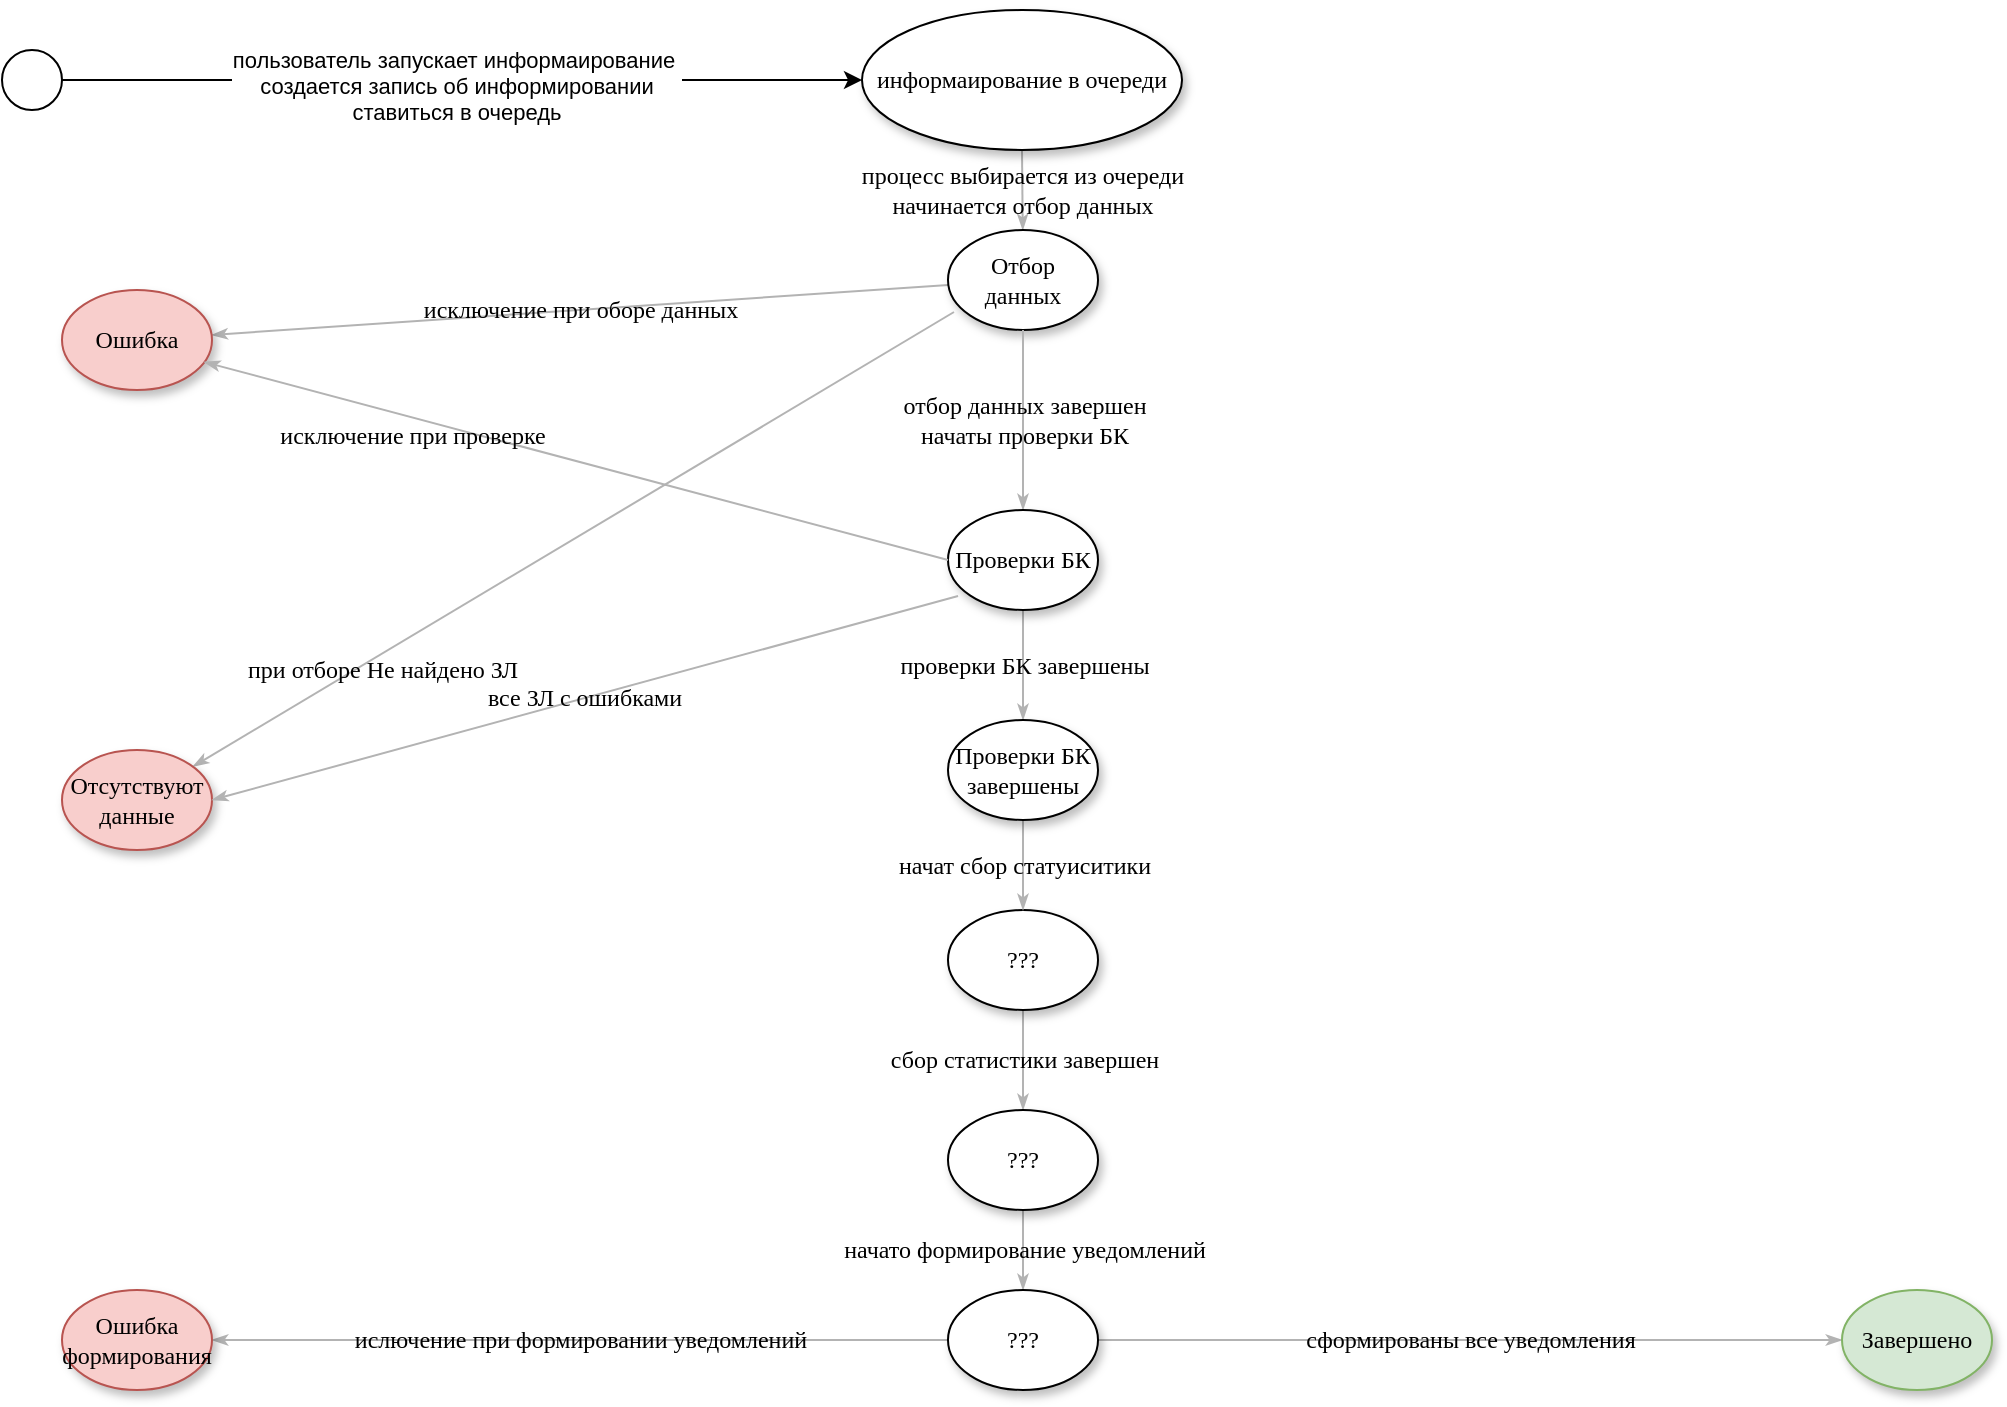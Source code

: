 <mxfile version="21.6.9" type="github" pages="2">
  <diagram name="Процесс" id="42789a77-a242-8287-6e28-9cd8cfd52e62">
    <mxGraphModel dx="1272" dy="733" grid="1" gridSize="10" guides="1" tooltips="1" connect="1" arrows="1" fold="1" page="1" pageScale="1" pageWidth="1100" pageHeight="850" background="none" math="0" shadow="0">
      <root>
        <mxCell id="0" />
        <mxCell id="1" parent="0" />
        <mxCell id="1ea317790d2ca983-13" value="процесс выбирается из очереди&lt;br&gt;начинается отбор данных" style="edgeStyle=none;rounded=1;html=1;labelBackgroundColor=none;startArrow=none;startFill=0;startSize=5;endArrow=classicThin;endFill=1;endSize=5;jettySize=auto;orthogonalLoop=1;strokeColor=#B3B3B3;strokeWidth=1;fontFamily=Verdana;fontSize=12" parent="1" source="1ea317790d2ca983-1" target="1ea317790d2ca983-9" edge="1">
          <mxGeometry relative="1" as="geometry" />
        </mxCell>
        <mxCell id="1ea317790d2ca983-1" value="информаирование в очереди" style="ellipse;whiteSpace=wrap;html=1;rounded=0;shadow=1;comic=0;labelBackgroundColor=none;strokeWidth=1;fontFamily=Verdana;fontSize=12;align=center;" parent="1" vertex="1">
          <mxGeometry x="470" y="20" width="160" height="70" as="geometry" />
        </mxCell>
        <mxCell id="1ea317790d2ca983-21" value="relation" style="edgeStyle=none;rounded=1;html=1;labelBackgroundColor=none;startArrow=none;startFill=0;startSize=5;endArrow=classicThin;endFill=1;endSize=5;jettySize=auto;orthogonalLoop=1;strokeColor=#B3B3B3;strokeWidth=1;fontFamily=Verdana;fontSize=12" parent="1" source="1ea317790d2ca983-2" edge="1">
          <mxGeometry relative="1" as="geometry">
            <mxPoint x="414.202" y="322.616" as="targetPoint" />
          </mxGeometry>
        </mxCell>
        <mxCell id="1ea317790d2ca983-22" value="relation" style="edgeStyle=none;rounded=1;html=1;labelBackgroundColor=none;startArrow=none;startFill=0;startSize=5;endArrow=classicThin;endFill=1;endSize=5;jettySize=auto;orthogonalLoop=1;strokeColor=#B3B3B3;strokeWidth=1;fontFamily=Verdana;fontSize=12" parent="1" source="1ea317790d2ca983-2" edge="1">
          <mxGeometry relative="1" as="geometry">
            <mxPoint x="571.499" y="322.39" as="targetPoint" />
          </mxGeometry>
        </mxCell>
        <mxCell id="1ea317790d2ca983-15" value="relation" style="edgeStyle=none;rounded=1;html=1;labelBackgroundColor=none;startArrow=none;startFill=0;startSize=5;endArrow=classicThin;endFill=1;endSize=5;jettySize=auto;orthogonalLoop=1;strokeColor=#B3B3B3;strokeWidth=1;fontFamily=Verdana;fontSize=12" parent="1" target="1ea317790d2ca983-4" edge="1">
          <mxGeometry relative="1" as="geometry">
            <mxPoint x="708.381" y="230.753" as="sourcePoint" />
          </mxGeometry>
        </mxCell>
        <mxCell id="1ea317790d2ca983-16" value="сформированы все уведомления" style="edgeStyle=none;rounded=1;html=1;labelBackgroundColor=none;startArrow=none;startFill=0;startSize=5;endArrow=classicThin;endFill=1;endSize=5;jettySize=auto;orthogonalLoop=1;strokeColor=#B3B3B3;strokeWidth=1;fontFamily=Verdana;fontSize=12;exitX=1;exitY=0.5;exitDx=0;exitDy=0;" parent="1" source="6zdZu1xOQH_9_6lhA5Ge-17" target="1ea317790d2ca983-5" edge="1">
          <mxGeometry relative="1" as="geometry" />
        </mxCell>
        <mxCell id="1ea317790d2ca983-17" value="сбор статистики завершен" style="edgeStyle=none;rounded=1;html=1;labelBackgroundColor=none;startArrow=none;startFill=0;startSize=5;endArrow=classicThin;endFill=1;endSize=5;jettySize=auto;orthogonalLoop=1;strokeColor=#B3B3B3;strokeWidth=1;fontFamily=Verdana;fontSize=12;exitX=0.5;exitY=1;exitDx=0;exitDy=0;entryX=0.5;entryY=0;entryDx=0;entryDy=0;" parent="1" source="6zdZu1xOQH_9_6lhA5Ge-10" target="6zdZu1xOQH_9_6lhA5Ge-15" edge="1">
          <mxGeometry relative="1" as="geometry">
            <mxPoint x="980" y="480" as="targetPoint" />
          </mxGeometry>
        </mxCell>
        <mxCell id="1ea317790d2ca983-5" value="&lt;span&gt;Завершено&lt;/span&gt;" style="ellipse;whiteSpace=wrap;html=1;rounded=0;shadow=1;comic=0;labelBackgroundColor=none;strokeWidth=1;fontFamily=Verdana;fontSize=12;align=center;fillColor=#d5e8d4;strokeColor=#82b366;" parent="1" vertex="1">
          <mxGeometry x="960" y="660" width="75" height="50" as="geometry" />
        </mxCell>
        <mxCell id="1ea317790d2ca983-23" value="relation" style="edgeStyle=none;rounded=1;html=1;labelBackgroundColor=none;startArrow=none;startFill=0;startSize=5;endArrow=classicThin;endFill=1;endSize=5;jettySize=auto;orthogonalLoop=1;strokeColor=#B3B3B3;strokeWidth=1;fontFamily=Verdana;fontSize=12" parent="1" source="1ea317790d2ca983-6" edge="1">
          <mxGeometry relative="1" as="geometry">
            <mxPoint x="540.523" y="385.266" as="targetPoint" />
          </mxGeometry>
        </mxCell>
        <mxCell id="1ea317790d2ca983-24" value="relation" style="edgeStyle=none;rounded=1;html=1;labelBackgroundColor=none;startArrow=none;startFill=0;startSize=5;endArrow=classicThin;endFill=1;endSize=5;jettySize=auto;orthogonalLoop=1;strokeColor=#B3B3B3;strokeWidth=1;fontFamily=Verdana;fontSize=12" parent="1" target="1ea317790d2ca983-8" edge="1">
          <mxGeometry relative="1" as="geometry">
            <mxPoint x="427.5" y="360" as="sourcePoint" />
          </mxGeometry>
        </mxCell>
        <mxCell id="1ea317790d2ca983-19" value="исключение при оборе данных" style="edgeStyle=none;rounded=1;html=1;labelBackgroundColor=none;startArrow=none;startFill=0;startSize=5;endArrow=classicThin;endFill=1;endSize=5;jettySize=auto;orthogonalLoop=1;strokeColor=#B3B3B3;strokeWidth=1;fontFamily=Verdana;fontSize=12" parent="1" source="1ea317790d2ca983-9" target="1ea317790d2ca983-10" edge="1">
          <mxGeometry relative="1" as="geometry" />
        </mxCell>
        <mxCell id="1ea317790d2ca983-9" value="Отбор данных" style="ellipse;whiteSpace=wrap;html=1;rounded=0;shadow=1;comic=0;labelBackgroundColor=none;strokeWidth=1;fontFamily=Verdana;fontSize=12;align=center;" parent="1" vertex="1">
          <mxGeometry x="513" y="130" width="75" height="50" as="geometry" />
        </mxCell>
        <mxCell id="1ea317790d2ca983-20" value="отбор данных завершен&lt;br&gt;начаты проверки БК" style="edgeStyle=none;rounded=1;html=1;labelBackgroundColor=none;startArrow=none;startFill=0;startSize=5;endArrow=classicThin;endFill=1;endSize=5;jettySize=auto;orthogonalLoop=1;strokeColor=#B3B3B3;strokeWidth=1;fontFamily=Verdana;fontSize=12;" parent="1" source="1ea317790d2ca983-9" target="1ea317790d2ca983-11" edge="1">
          <mxGeometry x="0.001" relative="1" as="geometry">
            <mxPoint x="320" y="430" as="sourcePoint" />
            <mxPoint as="offset" />
          </mxGeometry>
        </mxCell>
        <mxCell id="1ea317790d2ca983-10" value="&lt;span&gt;Ошибка&lt;/span&gt;" style="ellipse;whiteSpace=wrap;html=1;rounded=0;shadow=1;comic=0;labelBackgroundColor=none;strokeWidth=1;fontFamily=Verdana;fontSize=12;align=center;fillColor=#f8cecc;strokeColor=#b85450;" parent="1" vertex="1">
          <mxGeometry x="70" y="160" width="75" height="50" as="geometry" />
        </mxCell>
        <mxCell id="1ea317790d2ca983-18" value="проверки БК завершены" style="edgeStyle=none;rounded=1;html=1;labelBackgroundColor=none;startArrow=none;startFill=0;startSize=5;endArrow=classicThin;endFill=1;endSize=5;jettySize=auto;orthogonalLoop=1;strokeColor=#B3B3B3;strokeWidth=1;fontFamily=Verdana;fontSize=12;entryX=0.5;entryY=0;entryDx=0;entryDy=0;" parent="1" source="1ea317790d2ca983-11" target="6zdZu1xOQH_9_6lhA5Ge-13" edge="1">
          <mxGeometry relative="1" as="geometry">
            <mxPoint x="440" y="540" as="targetPoint" />
          </mxGeometry>
        </mxCell>
        <mxCell id="1ea317790d2ca983-11" value="&lt;span&gt;Проверки БК&lt;/span&gt;" style="ellipse;whiteSpace=wrap;html=1;rounded=0;shadow=1;comic=0;labelBackgroundColor=none;strokeWidth=1;fontFamily=Verdana;fontSize=12;align=center;" parent="1" vertex="1">
          <mxGeometry x="513" y="270" width="75" height="50" as="geometry" />
        </mxCell>
        <mxCell id="6zdZu1xOQH_9_6lhA5Ge-2" style="rounded=0;orthogonalLoop=1;jettySize=auto;html=1;exitX=1;exitY=0.5;exitDx=0;exitDy=0;entryX=0;entryY=0.5;entryDx=0;entryDy=0;" edge="1" parent="1" source="6zdZu1xOQH_9_6lhA5Ge-1" target="1ea317790d2ca983-1">
          <mxGeometry relative="1" as="geometry" />
        </mxCell>
        <mxCell id="6zdZu1xOQH_9_6lhA5Ge-3" value="пользователь запускает информаирование&amp;nbsp;&lt;br&gt;создается запись об информировании&lt;br&gt;ставиться в очередь" style="edgeLabel;html=1;align=center;verticalAlign=middle;resizable=0;points=[];" vertex="1" connectable="0" parent="6zdZu1xOQH_9_6lhA5Ge-2">
          <mxGeometry x="-0.015" y="-3" relative="1" as="geometry">
            <mxPoint as="offset" />
          </mxGeometry>
        </mxCell>
        <mxCell id="6zdZu1xOQH_9_6lhA5Ge-1" value="" style="ellipse;whiteSpace=wrap;html=1;aspect=fixed;" vertex="1" parent="1">
          <mxGeometry x="40" y="40" width="30" height="30" as="geometry" />
        </mxCell>
        <mxCell id="6zdZu1xOQH_9_6lhA5Ge-5" value="при отборе Не найдено ЗЛ" style="edgeStyle=none;rounded=1;html=1;labelBackgroundColor=none;startArrow=none;startFill=0;startSize=5;endArrow=classicThin;endFill=1;endSize=5;jettySize=auto;orthogonalLoop=1;strokeColor=#B3B3B3;strokeWidth=1;fontFamily=Verdana;fontSize=12;exitX=0.04;exitY=0.82;exitDx=0;exitDy=0;exitPerimeter=0;" edge="1" parent="1" target="6zdZu1xOQH_9_6lhA5Ge-6" source="1ea317790d2ca983-9">
          <mxGeometry x="0.522" y="7" relative="1" as="geometry">
            <mxPoint x="98" y="240" as="sourcePoint" />
            <mxPoint as="offset" />
          </mxGeometry>
        </mxCell>
        <mxCell id="6zdZu1xOQH_9_6lhA5Ge-6" value="&lt;span&gt;Отсутствуют данные&lt;/span&gt;" style="ellipse;whiteSpace=wrap;html=1;rounded=0;shadow=1;comic=0;labelBackgroundColor=none;strokeWidth=1;fontFamily=Verdana;fontSize=12;align=center;fillColor=#f8cecc;strokeColor=#b85450;" vertex="1" parent="1">
          <mxGeometry x="70" y="390" width="75" height="50" as="geometry" />
        </mxCell>
        <mxCell id="6zdZu1xOQH_9_6lhA5Ge-9" value="исключение при проверке" style="edgeStyle=none;rounded=1;html=1;labelBackgroundColor=none;startArrow=none;startFill=0;startSize=5;endArrow=classicThin;endFill=1;endSize=5;jettySize=auto;orthogonalLoop=1;strokeColor=#B3B3B3;strokeWidth=1;fontFamily=Verdana;fontSize=12;exitX=0;exitY=0.5;exitDx=0;exitDy=0;entryX=0.947;entryY=0.72;entryDx=0;entryDy=0;entryPerimeter=0;" edge="1" parent="1" source="1ea317790d2ca983-11" target="1ea317790d2ca983-10">
          <mxGeometry x="0.43" y="9" relative="1" as="geometry">
            <mxPoint x="187" y="430" as="sourcePoint" />
            <mxPoint x="170" y="700" as="targetPoint" />
            <mxPoint as="offset" />
          </mxGeometry>
        </mxCell>
        <mxCell id="6zdZu1xOQH_9_6lhA5Ge-10" value="???" style="ellipse;whiteSpace=wrap;html=1;rounded=0;shadow=1;comic=0;labelBackgroundColor=none;strokeWidth=1;fontFamily=Verdana;fontSize=12;align=center;" vertex="1" parent="1">
          <mxGeometry x="513" y="470" width="75" height="50" as="geometry" />
        </mxCell>
        <mxCell id="6zdZu1xOQH_9_6lhA5Ge-11" value="все ЗЛ с ошибками" style="edgeStyle=none;rounded=1;html=1;labelBackgroundColor=none;startArrow=none;startFill=0;startSize=5;endArrow=classicThin;endFill=1;endSize=5;jettySize=auto;orthogonalLoop=1;strokeColor=#B3B3B3;strokeWidth=1;fontFamily=Verdana;fontSize=12;entryX=1;entryY=0.5;entryDx=0;entryDy=0;exitX=0.067;exitY=0.86;exitDx=0;exitDy=0;exitPerimeter=0;" edge="1" parent="1" target="6zdZu1xOQH_9_6lhA5Ge-6" source="1ea317790d2ca983-11">
          <mxGeometry relative="1" as="geometry">
            <mxPoint x="341" y="603" as="sourcePoint" />
          </mxGeometry>
        </mxCell>
        <mxCell id="6zdZu1xOQH_9_6lhA5Ge-12" value="начат сбор статуиситики" style="edgeStyle=none;rounded=1;html=1;labelBackgroundColor=none;startArrow=none;startFill=0;startSize=5;endArrow=classicThin;endFill=1;endSize=5;jettySize=auto;orthogonalLoop=1;strokeColor=#B3B3B3;strokeWidth=1;fontFamily=Verdana;fontSize=12;entryX=0.5;entryY=0;entryDx=0;entryDy=0;exitX=0.5;exitY=1;exitDx=0;exitDy=0;" edge="1" parent="1" source="6zdZu1xOQH_9_6lhA5Ge-13" target="6zdZu1xOQH_9_6lhA5Ge-10">
          <mxGeometry relative="1" as="geometry">
            <mxPoint x="550" y="570" as="sourcePoint" />
            <mxPoint x="939" y="674" as="targetPoint" />
          </mxGeometry>
        </mxCell>
        <mxCell id="6zdZu1xOQH_9_6lhA5Ge-13" value="Проверки БК завершены" style="ellipse;whiteSpace=wrap;html=1;rounded=0;shadow=1;comic=0;labelBackgroundColor=none;strokeWidth=1;fontFamily=Verdana;fontSize=12;align=center;" vertex="1" parent="1">
          <mxGeometry x="513" y="375" width="75" height="50" as="geometry" />
        </mxCell>
        <mxCell id="6zdZu1xOQH_9_6lhA5Ge-14" value="начато формирование уведомлений" style="edgeStyle=none;rounded=1;html=1;labelBackgroundColor=none;startArrow=none;startFill=0;startSize=5;endArrow=classicThin;endFill=1;endSize=5;jettySize=auto;orthogonalLoop=1;strokeColor=#B3B3B3;strokeWidth=1;fontFamily=Verdana;fontSize=12;exitX=0.5;exitY=1;exitDx=0;exitDy=0;entryX=0.5;entryY=0;entryDx=0;entryDy=0;" edge="1" parent="1" source="6zdZu1xOQH_9_6lhA5Ge-15" target="6zdZu1xOQH_9_6lhA5Ge-17">
          <mxGeometry relative="1" as="geometry">
            <mxPoint x="1090" y="540" as="targetPoint" />
          </mxGeometry>
        </mxCell>
        <mxCell id="6zdZu1xOQH_9_6lhA5Ge-15" value="???" style="ellipse;whiteSpace=wrap;html=1;rounded=0;shadow=1;comic=0;labelBackgroundColor=none;strokeWidth=1;fontFamily=Verdana;fontSize=12;align=center;" vertex="1" parent="1">
          <mxGeometry x="513" y="570" width="75" height="50" as="geometry" />
        </mxCell>
        <mxCell id="6zdZu1xOQH_9_6lhA5Ge-16" value="ислючение при формировании уведомлений" style="edgeStyle=none;rounded=1;html=1;labelBackgroundColor=none;startArrow=none;startFill=0;startSize=5;endArrow=classicThin;endFill=1;endSize=5;jettySize=auto;orthogonalLoop=1;strokeColor=#B3B3B3;strokeWidth=1;fontFamily=Verdana;fontSize=12;exitX=0;exitY=0.5;exitDx=0;exitDy=0;entryX=1;entryY=0.5;entryDx=0;entryDy=0;" edge="1" parent="1" source="6zdZu1xOQH_9_6lhA5Ge-17" target="6zdZu1xOQH_9_6lhA5Ge-19">
          <mxGeometry relative="1" as="geometry">
            <mxPoint x="1140" y="270" as="targetPoint" />
          </mxGeometry>
        </mxCell>
        <mxCell id="6zdZu1xOQH_9_6lhA5Ge-17" value="???" style="ellipse;whiteSpace=wrap;html=1;rounded=0;shadow=1;comic=0;labelBackgroundColor=none;strokeWidth=1;fontFamily=Verdana;fontSize=12;align=center;" vertex="1" parent="1">
          <mxGeometry x="513" y="660" width="75" height="50" as="geometry" />
        </mxCell>
        <mxCell id="6zdZu1xOQH_9_6lhA5Ge-19" value="&lt;span&gt;Ошибка формирования&lt;/span&gt;" style="ellipse;whiteSpace=wrap;html=1;rounded=0;shadow=1;comic=0;labelBackgroundColor=none;strokeWidth=1;fontFamily=Verdana;fontSize=12;align=center;fillColor=#f8cecc;strokeColor=#b85450;" vertex="1" parent="1">
          <mxGeometry x="70" y="660" width="75" height="50" as="geometry" />
        </mxCell>
      </root>
    </mxGraphModel>
  </diagram>
  <diagram id="MwpVAmyu0Yik_o4OtPd1" name="ЗЛ">
    <mxGraphModel dx="1272" dy="733" grid="1" gridSize="10" guides="1" tooltips="1" connect="1" arrows="1" fold="1" page="1" pageScale="1" pageWidth="827" pageHeight="1169" math="0" shadow="0">
      <root>
        <mxCell id="0" />
        <mxCell id="1" parent="0" />
        <mxCell id="6XYU-7X6QYTzgDriU3_R-1" value="" style="ellipse;whiteSpace=wrap;html=1;aspect=fixed;" vertex="1" parent="1">
          <mxGeometry x="40" y="70" width="40" height="40" as="geometry" />
        </mxCell>
        <mxCell id="vZhTdbpoQ-HhvWvCmrPh-1" value="отбор данных" style="edgeStyle=none;rounded=1;html=1;labelBackgroundColor=none;startArrow=none;startFill=0;startSize=5;endArrow=classicThin;endFill=1;endSize=5;jettySize=auto;orthogonalLoop=1;strokeColor=#B3B3B3;strokeWidth=1;fontFamily=Verdana;fontSize=12;exitX=1;exitY=0.5;exitDx=0;exitDy=0;entryX=0;entryY=0.5;entryDx=0;entryDy=0;" edge="1" parent="1" source="6XYU-7X6QYTzgDriU3_R-1" target="vZhTdbpoQ-HhvWvCmrPh-2">
          <mxGeometry relative="1" as="geometry">
            <mxPoint x="310" y="90" as="targetPoint" />
          </mxGeometry>
        </mxCell>
        <mxCell id="vZhTdbpoQ-HhvWvCmrPh-2" value="???" style="ellipse;whiteSpace=wrap;html=1;rounded=0;shadow=1;comic=0;labelBackgroundColor=none;strokeWidth=1;fontFamily=Verdana;fontSize=12;align=center;" vertex="1" parent="1">
          <mxGeometry x="330" y="65" width="75" height="50" as="geometry" />
        </mxCell>
        <mxCell id="rwZ92vALk-UXT1MHfkAR-1" value="Ошибка" style="ellipse;whiteSpace=wrap;html=1;rounded=0;shadow=1;comic=0;labelBackgroundColor=none;strokeWidth=1;fontFamily=Verdana;fontSize=12;align=center;fillColor=#f8cecc;strokeColor=#b85450;" vertex="1" parent="1">
          <mxGeometry x="130" y="180" width="75" height="50" as="geometry" />
        </mxCell>
        <mxCell id="rwZ92vALk-UXT1MHfkAR-2" value="проверка БК без ошибок" style="edgeStyle=none;rounded=1;html=1;labelBackgroundColor=none;startArrow=none;startFill=0;startSize=5;endArrow=classicThin;endFill=1;endSize=5;jettySize=auto;orthogonalLoop=1;strokeColor=#B3B3B3;strokeWidth=1;fontFamily=Verdana;fontSize=12;exitX=0.5;exitY=1;exitDx=0;exitDy=0;entryX=0.5;entryY=0;entryDx=0;entryDy=0;" edge="1" parent="1" source="vZhTdbpoQ-HhvWvCmrPh-2" target="rwZ92vALk-UXT1MHfkAR-1">
          <mxGeometry relative="1" as="geometry">
            <mxPoint x="200" y="170" as="targetPoint" />
            <mxPoint x="405" y="140" as="sourcePoint" />
          </mxGeometry>
        </mxCell>
        <mxCell id="rwZ92vALk-UXT1MHfkAR-3" value="???" style="ellipse;whiteSpace=wrap;html=1;rounded=0;shadow=1;comic=0;labelBackgroundColor=none;strokeWidth=1;fontFamily=Verdana;fontSize=12;align=center;" vertex="1" parent="1">
          <mxGeometry x="530" y="180" width="75" height="50" as="geometry" />
        </mxCell>
        <mxCell id="rwZ92vALk-UXT1MHfkAR-4" value="в ходе проверки БК найдены ошибки" style="edgeStyle=none;rounded=1;html=1;labelBackgroundColor=none;startArrow=none;startFill=0;startSize=5;endArrow=classicThin;endFill=1;endSize=5;jettySize=auto;orthogonalLoop=1;strokeColor=#B3B3B3;strokeWidth=1;fontFamily=Verdana;fontSize=12;exitX=1;exitY=1;exitDx=0;exitDy=0;entryX=0.5;entryY=0;entryDx=0;entryDy=0;" edge="1" parent="1" target="rwZ92vALk-UXT1MHfkAR-3" source="vZhTdbpoQ-HhvWvCmrPh-2">
          <mxGeometry relative="1" as="geometry">
            <mxPoint x="210" y="180" as="targetPoint" />
            <mxPoint x="378" y="125" as="sourcePoint" />
          </mxGeometry>
        </mxCell>
        <mxCell id="rwZ92vALk-UXT1MHfkAR-6" value="Отправлено" style="ellipse;whiteSpace=wrap;html=1;rounded=0;shadow=1;comic=0;labelBackgroundColor=none;strokeWidth=1;fontFamily=Verdana;fontSize=12;align=center;" vertex="1" parent="1">
          <mxGeometry x="530" y="340" width="75" height="50" as="geometry" />
        </mxCell>
        <mxCell id="rwZ92vALk-UXT1MHfkAR-8" value="сформировали уведомление&lt;br&gt;и&lt;br&gt;отправили в ВИО" style="edgeStyle=none;rounded=1;html=1;labelBackgroundColor=none;startArrow=none;startFill=0;startSize=5;endArrow=classicThin;endFill=1;endSize=5;jettySize=auto;orthogonalLoop=1;strokeColor=#B3B3B3;strokeWidth=1;fontFamily=Verdana;fontSize=12;exitX=0.5;exitY=1;exitDx=0;exitDy=0;entryX=0.5;entryY=0;entryDx=0;entryDy=0;" edge="1" parent="1" source="rwZ92vALk-UXT1MHfkAR-3" target="rwZ92vALk-UXT1MHfkAR-6">
          <mxGeometry relative="1" as="geometry">
            <mxPoint x="764" y="340" as="targetPoint" />
            <mxPoint x="590" y="268" as="sourcePoint" />
          </mxGeometry>
        </mxCell>
        <mxCell id="rwZ92vALk-UXT1MHfkAR-9" value="Доставлено" style="ellipse;whiteSpace=wrap;html=1;rounded=0;shadow=1;comic=0;labelBackgroundColor=none;strokeWidth=1;fontFamily=Verdana;fontSize=12;align=center;fillColor=#d5e8d4;strokeColor=#82b366;" vertex="1" parent="1">
          <mxGeometry x="530" y="500" width="75" height="50" as="geometry" />
        </mxCell>
        <mxCell id="rwZ92vALk-UXT1MHfkAR-10" value="получен положительный ответ от ВИО (ГЕПС)" style="edgeStyle=none;rounded=1;html=1;labelBackgroundColor=none;startArrow=none;startFill=0;startSize=5;endArrow=classicThin;endFill=1;endSize=5;jettySize=auto;orthogonalLoop=1;strokeColor=#B3B3B3;strokeWidth=1;fontFamily=Verdana;fontSize=12;entryX=0.5;entryY=0;entryDx=0;entryDy=0;exitX=0.5;exitY=1;exitDx=0;exitDy=0;" edge="1" parent="1" target="rwZ92vALk-UXT1MHfkAR-9" source="rwZ92vALk-UXT1MHfkAR-6">
          <mxGeometry relative="1" as="geometry">
            <mxPoint x="774" y="350" as="targetPoint" />
            <mxPoint x="710" y="360" as="sourcePoint" />
          </mxGeometry>
        </mxCell>
        <mxCell id="rwZ92vALk-UXT1MHfkAR-11" value="Ошибка доставки" style="ellipse;whiteSpace=wrap;html=1;rounded=0;shadow=1;comic=0;labelBackgroundColor=none;strokeWidth=1;fontFamily=Verdana;fontSize=12;align=center;fillColor=#f8cecc;strokeColor=#b85450;" vertex="1" parent="1">
          <mxGeometry x="150" y="500" width="75" height="50" as="geometry" />
        </mxCell>
        <mxCell id="rwZ92vALk-UXT1MHfkAR-12" value="получен отрицательный ответ от ВИО (ГЕПС)" style="edgeStyle=none;rounded=1;html=1;labelBackgroundColor=none;startArrow=none;startFill=0;startSize=5;endArrow=classicThin;endFill=1;endSize=5;jettySize=auto;orthogonalLoop=1;strokeColor=#B3B3B3;strokeWidth=1;fontFamily=Verdana;fontSize=12;entryX=0.5;entryY=0;entryDx=0;entryDy=0;exitX=0;exitY=0.5;exitDx=0;exitDy=0;" edge="1" parent="1" target="rwZ92vALk-UXT1MHfkAR-11" source="rwZ92vALk-UXT1MHfkAR-6">
          <mxGeometry relative="1" as="geometry">
            <mxPoint x="572" y="360" as="targetPoint" />
            <mxPoint x="366" y="400" as="sourcePoint" />
          </mxGeometry>
        </mxCell>
      </root>
    </mxGraphModel>
  </diagram>
</mxfile>

